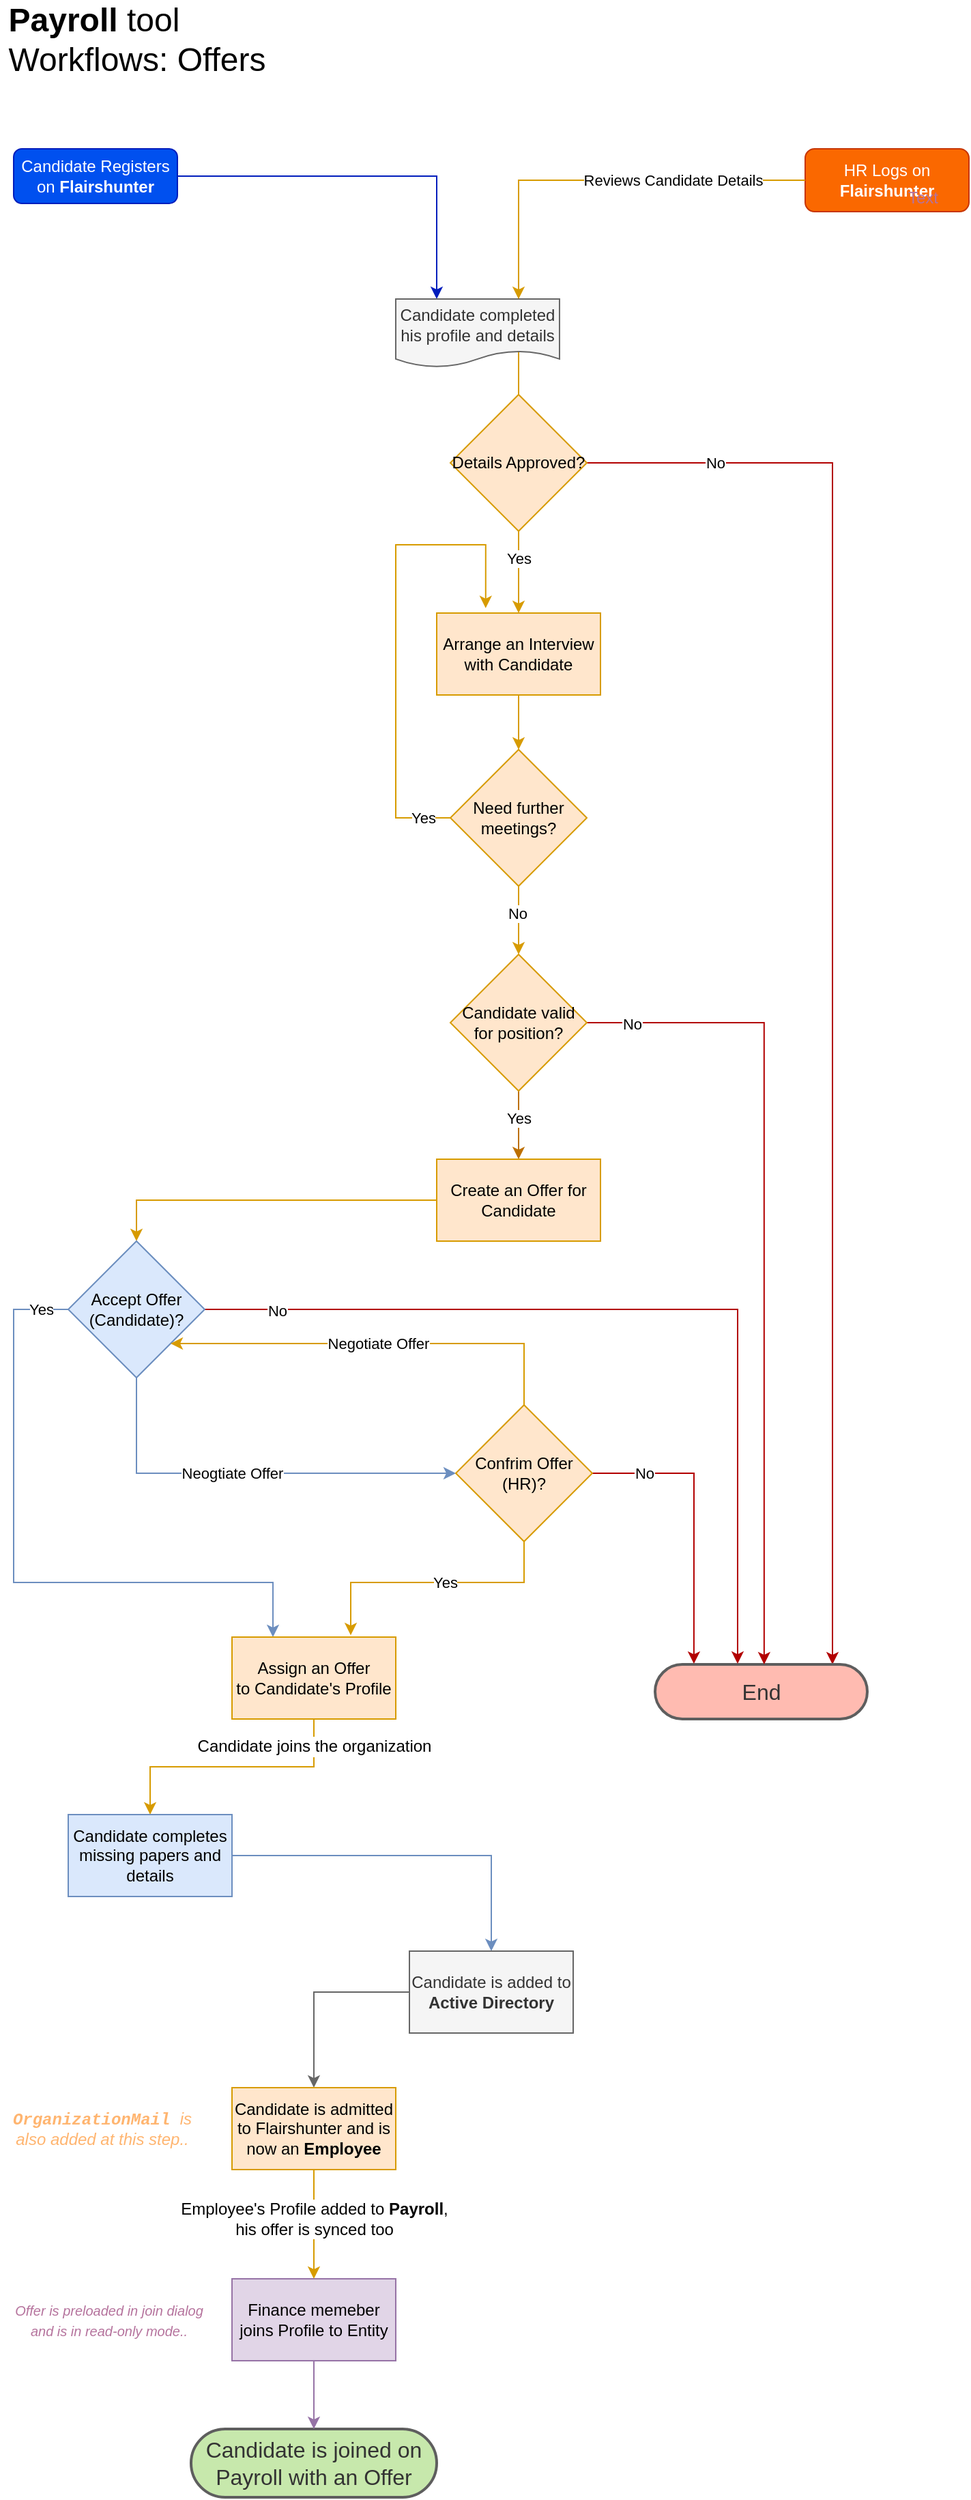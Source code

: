 <mxfile version="14.1.8" type="device"><diagram id="C5RBs43oDa-KdzZeNtuy" name="Page-1"><mxGraphModel dx="4291" dy="1894" grid="1" gridSize="10" guides="1" tooltips="1" connect="1" arrows="1" fold="1" page="1" pageScale="1" pageWidth="827" pageHeight="1169" background="none" math="0" shadow="0"><root><mxCell id="WIyWlLk6GJQsqaUBKTNV-0"/><mxCell id="WIyWlLk6GJQsqaUBKTNV-1" parent="WIyWlLk6GJQsqaUBKTNV-0"/><mxCell id="Tgw4BIce7xjcWa8McLJo-4" style="edgeStyle=orthogonalEdgeStyle;rounded=0;orthogonalLoop=1;jettySize=auto;html=1;entryX=0.25;entryY=0;entryDx=0;entryDy=0;fillColor=#0050ef;strokeColor=#001DBC;" edge="1" parent="WIyWlLk6GJQsqaUBKTNV-1" source="WIyWlLk6GJQsqaUBKTNV-3" target="Tgw4BIce7xjcWa8McLJo-0"><mxGeometry relative="1" as="geometry"/></mxCell><mxCell id="WIyWlLk6GJQsqaUBKTNV-3" value="Candidate Registers on &lt;b&gt;Flairshunter&lt;/b&gt;" style="rounded=1;whiteSpace=wrap;html=1;fontSize=12;glass=0;strokeWidth=1;shadow=0;strokeColor=#001DBC;fillColor=#0050ef;fontColor=#ffffff;" parent="WIyWlLk6GJQsqaUBKTNV-1" vertex="1"><mxGeometry x="40" y="140" width="120" height="40" as="geometry"/></mxCell><mxCell id="Q8JQTxx8B9CcguM59kPZ-55" value="&lt;div style=&quot;text-align: left&quot;&gt;&lt;font style=&quot;font-size: 24px&quot;&gt;&lt;b&gt;Payroll &lt;/b&gt;tool&lt;/font&gt;&lt;/div&gt;&lt;font style=&quot;font-size: 24px&quot;&gt;&lt;div style=&quot;text-align: left&quot;&gt;&lt;span&gt;Workflows: Offers&lt;/span&gt;&lt;/div&gt;&lt;/font&gt;" style="text;html=1;align=center;verticalAlign=middle;resizable=0;points=[];autosize=1;" parent="WIyWlLk6GJQsqaUBKTNV-1" vertex="1"><mxGeometry x="30" y="40" width="200" height="40" as="geometry"/></mxCell><mxCell id="Tgw4BIce7xjcWa8McLJo-1" value="HR Logs on &lt;b&gt;Flairshunter&lt;/b&gt;" style="rounded=1;whiteSpace=wrap;html=1;fontSize=12;glass=0;strokeWidth=1;shadow=0;fillColor=#fa6800;strokeColor=#C73500;fontColor=#ffffff;" vertex="1" parent="WIyWlLk6GJQsqaUBKTNV-1"><mxGeometry x="620" y="140" width="120" height="46" as="geometry"/></mxCell><mxCell id="Tgw4BIce7xjcWa8McLJo-82" value="Text" style="text;html=1;align=center;verticalAlign=middle;resizable=0;points=[];autosize=1;fontColor=#B5739D;" vertex="1" parent="Tgw4BIce7xjcWa8McLJo-1"><mxGeometry x="66" y="26" width="40" height="20" as="geometry"/></mxCell><mxCell id="Tgw4BIce7xjcWa8McLJo-16" style="edgeStyle=orthogonalEdgeStyle;rounded=0;orthogonalLoop=1;jettySize=auto;html=1;fillColor=#e51400;strokeColor=#B20000;" edge="1" parent="WIyWlLk6GJQsqaUBKTNV-1" source="Tgw4BIce7xjcWa8McLJo-8" target="Tgw4BIce7xjcWa8McLJo-11"><mxGeometry relative="1" as="geometry"><Array as="points"><mxPoint x="640" y="370"/></Array></mxGeometry></mxCell><mxCell id="Tgw4BIce7xjcWa8McLJo-17" value="No" style="edgeLabel;html=1;align=center;verticalAlign=middle;resizable=0;points=[];" vertex="1" connectable="0" parent="Tgw4BIce7xjcWa8McLJo-16"><mxGeometry x="-0.824" relative="1" as="geometry"><mxPoint as="offset"/></mxGeometry></mxCell><mxCell id="Tgw4BIce7xjcWa8McLJo-19" style="edgeStyle=orthogonalEdgeStyle;rounded=0;orthogonalLoop=1;jettySize=auto;html=1;endArrow=none;endFill=0;fillColor=#ffe6cc;strokeColor=#d79b00;" edge="1" parent="WIyWlLk6GJQsqaUBKTNV-1" source="Tgw4BIce7xjcWa8McLJo-8"><mxGeometry relative="1" as="geometry"><mxPoint x="410" y="240" as="targetPoint"/></mxGeometry></mxCell><mxCell id="Tgw4BIce7xjcWa8McLJo-20" style="edgeStyle=orthogonalEdgeStyle;rounded=0;orthogonalLoop=1;jettySize=auto;html=1;endArrow=classic;endFill=1;fillColor=#ffe6cc;strokeColor=#d79b00;" edge="1" parent="WIyWlLk6GJQsqaUBKTNV-1" source="Tgw4BIce7xjcWa8McLJo-8" target="Tgw4BIce7xjcWa8McLJo-18"><mxGeometry relative="1" as="geometry"/></mxCell><mxCell id="Tgw4BIce7xjcWa8McLJo-21" value="Yes" style="edgeLabel;html=1;align=center;verticalAlign=middle;resizable=0;points=[];" vertex="1" connectable="0" parent="Tgw4BIce7xjcWa8McLJo-20"><mxGeometry x="-0.329" relative="1" as="geometry"><mxPoint as="offset"/></mxGeometry></mxCell><mxCell id="Tgw4BIce7xjcWa8McLJo-8" value="Details Approved?" style="rhombus;whiteSpace=wrap;html=1;fillColor=#ffe6cc;strokeColor=#d79b00;" vertex="1" parent="WIyWlLk6GJQsqaUBKTNV-1"><mxGeometry x="360" y="320" width="100" height="100" as="geometry"/></mxCell><UserObject label="End" lucidchartObjectId="mKVaoxjv1l-B" id="Tgw4BIce7xjcWa8McLJo-11"><mxCell style="html=1;overflow=block;blockSpacing=1;whiteSpace=wrap;rounded=1;arcSize=50;whiteSpace=wrap;fontSize=16;fontColor=#333333;spacing=4;strokeColor=#5e5e5e;strokeOpacity=100;fillOpacity=100;fillColor=#ffbbb1;strokeWidth=2;" vertex="1" parent="WIyWlLk6GJQsqaUBKTNV-1"><mxGeometry x="510" y="1250" width="155.5" height="40" as="geometry"/></mxCell></UserObject><mxCell id="Tgw4BIce7xjcWa8McLJo-23" style="edgeStyle=orthogonalEdgeStyle;rounded=0;orthogonalLoop=1;jettySize=auto;html=1;entryX=0.5;entryY=0;entryDx=0;entryDy=0;endArrow=classic;endFill=1;fillColor=#ffe6cc;strokeColor=#d79b00;" edge="1" parent="WIyWlLk6GJQsqaUBKTNV-1" source="Tgw4BIce7xjcWa8McLJo-18" target="Tgw4BIce7xjcWa8McLJo-22"><mxGeometry relative="1" as="geometry"/></mxCell><mxCell id="Tgw4BIce7xjcWa8McLJo-18" value="Arrange an Interview with Candidate" style="rounded=1;whiteSpace=wrap;html=1;arcSize=0;fillColor=#ffe6cc;strokeColor=#d79b00;" vertex="1" parent="WIyWlLk6GJQsqaUBKTNV-1"><mxGeometry x="350" y="480" width="120" height="60" as="geometry"/></mxCell><mxCell id="Tgw4BIce7xjcWa8McLJo-0" value="Candidate completed his profile and details" style="shape=document;whiteSpace=wrap;html=1;boundedLbl=1;strokeColor=#666666;fillColor=#f5f5f5;fontColor=#333333;size=0.242;" vertex="1" parent="WIyWlLk6GJQsqaUBKTNV-1"><mxGeometry x="319.99" y="250" width="120" height="50" as="geometry"/></mxCell><mxCell id="Tgw4BIce7xjcWa8McLJo-24" style="edgeStyle=orthogonalEdgeStyle;rounded=0;orthogonalLoop=1;jettySize=auto;html=1;endArrow=classic;endFill=1;entryX=0.299;entryY=-0.06;entryDx=0;entryDy=0;entryPerimeter=0;fillColor=#ffe6cc;strokeColor=#d79b00;" edge="1" parent="WIyWlLk6GJQsqaUBKTNV-1" source="Tgw4BIce7xjcWa8McLJo-22" target="Tgw4BIce7xjcWa8McLJo-18"><mxGeometry relative="1" as="geometry"><mxPoint x="290" y="430" as="targetPoint"/><Array as="points"><mxPoint x="320" y="630"/><mxPoint x="320" y="430"/><mxPoint x="386" y="430"/></Array></mxGeometry></mxCell><mxCell id="Tgw4BIce7xjcWa8McLJo-26" value="Yes" style="edgeLabel;html=1;align=center;verticalAlign=middle;resizable=0;points=[];" vertex="1" connectable="0" parent="Tgw4BIce7xjcWa8McLJo-24"><mxGeometry x="-0.925" y="1" relative="1" as="geometry"><mxPoint x="-6.8" y="-1" as="offset"/></mxGeometry></mxCell><mxCell id="Tgw4BIce7xjcWa8McLJo-30" value="" style="edgeStyle=orthogonalEdgeStyle;rounded=0;orthogonalLoop=1;jettySize=auto;html=1;endArrow=classic;endFill=1;fillColor=#ffe6cc;strokeColor=#d79b00;" edge="1" parent="WIyWlLk6GJQsqaUBKTNV-1" source="Tgw4BIce7xjcWa8McLJo-22" target="Tgw4BIce7xjcWa8McLJo-29"><mxGeometry relative="1" as="geometry"/></mxCell><mxCell id="Tgw4BIce7xjcWa8McLJo-33" value="No" style="edgeLabel;html=1;align=center;verticalAlign=middle;resizable=0;points=[];" vertex="1" connectable="0" parent="Tgw4BIce7xjcWa8McLJo-30"><mxGeometry x="-0.662" y="-1" relative="1" as="geometry"><mxPoint y="11.43" as="offset"/></mxGeometry></mxCell><mxCell id="Tgw4BIce7xjcWa8McLJo-22" value="Need further meetings?" style="rhombus;whiteSpace=wrap;html=1;fillColor=#ffe6cc;strokeColor=#d79b00;" vertex="1" parent="WIyWlLk6GJQsqaUBKTNV-1"><mxGeometry x="360" y="580" width="100" height="100" as="geometry"/></mxCell><mxCell id="Tgw4BIce7xjcWa8McLJo-31" style="edgeStyle=orthogonalEdgeStyle;rounded=0;orthogonalLoop=1;jettySize=auto;html=1;endArrow=classic;endFill=1;exitX=1;exitY=0.5;exitDx=0;exitDy=0;entryX=0.514;entryY=0;entryDx=0;entryDy=0;entryPerimeter=0;fillColor=#e51400;strokeColor=#B20000;" edge="1" parent="WIyWlLk6GJQsqaUBKTNV-1" source="Tgw4BIce7xjcWa8McLJo-29" target="Tgw4BIce7xjcWa8McLJo-11"><mxGeometry relative="1" as="geometry"><mxPoint x="590" y="1250" as="targetPoint"/><Array as="points"><mxPoint x="590" y="780"/></Array></mxGeometry></mxCell><mxCell id="Tgw4BIce7xjcWa8McLJo-32" value="No" style="edgeLabel;html=1;align=center;verticalAlign=middle;resizable=0;points=[];" vertex="1" connectable="0" parent="Tgw4BIce7xjcWa8McLJo-31"><mxGeometry x="-0.89" y="-1" relative="1" as="geometry"><mxPoint as="offset"/></mxGeometry></mxCell><mxCell id="Tgw4BIce7xjcWa8McLJo-37" value="" style="edgeStyle=orthogonalEdgeStyle;rounded=0;orthogonalLoop=1;jettySize=auto;html=1;endArrow=classic;endFill=1;entryX=0.5;entryY=0;entryDx=0;entryDy=0;fillColor=#f0a30a;strokeColor=#BD7000;" edge="1" parent="WIyWlLk6GJQsqaUBKTNV-1" source="Tgw4BIce7xjcWa8McLJo-29" target="Tgw4BIce7xjcWa8McLJo-36"><mxGeometry relative="1" as="geometry"/></mxCell><mxCell id="Tgw4BIce7xjcWa8McLJo-38" value="Yes" style="edgeLabel;html=1;align=center;verticalAlign=middle;resizable=0;points=[];" vertex="1" connectable="0" parent="Tgw4BIce7xjcWa8McLJo-37"><mxGeometry x="-0.227" y="2" relative="1" as="geometry"><mxPoint x="-1.99" as="offset"/></mxGeometry></mxCell><mxCell id="Tgw4BIce7xjcWa8McLJo-29" value="Candidate valid for position?" style="rhombus;whiteSpace=wrap;html=1;fillColor=#ffe6cc;strokeColor=#d79b00;" vertex="1" parent="WIyWlLk6GJQsqaUBKTNV-1"><mxGeometry x="360" y="730" width="100" height="100" as="geometry"/></mxCell><mxCell id="Tgw4BIce7xjcWa8McLJo-41" style="edgeStyle=orthogonalEdgeStyle;rounded=0;orthogonalLoop=1;jettySize=auto;html=1;entryX=0.5;entryY=0;entryDx=0;entryDy=0;endArrow=classic;endFill=1;fillColor=#ffe6cc;strokeColor=#d79b00;" edge="1" parent="WIyWlLk6GJQsqaUBKTNV-1" source="Tgw4BIce7xjcWa8McLJo-36" target="Tgw4BIce7xjcWa8McLJo-39"><mxGeometry relative="1" as="geometry"/></mxCell><mxCell id="Tgw4BIce7xjcWa8McLJo-36" value="Create an Offer for Candidate" style="whiteSpace=wrap;html=1;fillColor=#ffe6cc;strokeColor=#d79b00;" vertex="1" parent="WIyWlLk6GJQsqaUBKTNV-1"><mxGeometry x="350" y="880" width="120" height="60" as="geometry"/></mxCell><mxCell id="Tgw4BIce7xjcWa8McLJo-42" style="edgeStyle=orthogonalEdgeStyle;rounded=0;orthogonalLoop=1;jettySize=auto;html=1;exitX=1;exitY=0.5;exitDx=0;exitDy=0;endArrow=classic;endFill=1;entryX=0.389;entryY=-0.012;entryDx=0;entryDy=0;entryPerimeter=0;fillColor=#e51400;strokeColor=#B20000;" edge="1" parent="WIyWlLk6GJQsqaUBKTNV-1" source="Tgw4BIce7xjcWa8McLJo-39" target="Tgw4BIce7xjcWa8McLJo-11"><mxGeometry relative="1" as="geometry"><mxPoint x="570" y="1250" as="targetPoint"/><Array as="points"><mxPoint x="570" y="990"/></Array></mxGeometry></mxCell><mxCell id="Tgw4BIce7xjcWa8McLJo-43" value="No" style="edgeLabel;html=1;align=center;verticalAlign=middle;resizable=0;points=[];" vertex="1" connectable="0" parent="Tgw4BIce7xjcWa8McLJo-42"><mxGeometry x="-0.839" y="-1" relative="1" as="geometry"><mxPoint as="offset"/></mxGeometry></mxCell><mxCell id="Tgw4BIce7xjcWa8McLJo-49" style="edgeStyle=orthogonalEdgeStyle;rounded=0;orthogonalLoop=1;jettySize=auto;html=1;entryX=0;entryY=0.5;entryDx=0;entryDy=0;endArrow=classic;endFill=1;fillColor=#dae8fc;strokeColor=#6c8ebf;" edge="1" parent="WIyWlLk6GJQsqaUBKTNV-1" source="Tgw4BIce7xjcWa8McLJo-39" target="Tgw4BIce7xjcWa8McLJo-48"><mxGeometry relative="1" as="geometry"><Array as="points"><mxPoint x="130" y="1110"/></Array></mxGeometry></mxCell><mxCell id="Tgw4BIce7xjcWa8McLJo-50" value="Neogtiate Offer" style="edgeLabel;html=1;align=center;verticalAlign=middle;resizable=0;points=[];" vertex="1" connectable="0" parent="Tgw4BIce7xjcWa8McLJo-49"><mxGeometry x="-0.088" y="-2" relative="1" as="geometry"><mxPoint x="1.4" y="-2.02" as="offset"/></mxGeometry></mxCell><mxCell id="Tgw4BIce7xjcWa8McLJo-61" style="edgeStyle=orthogonalEdgeStyle;rounded=0;orthogonalLoop=1;jettySize=auto;html=1;endArrow=classic;endFill=1;entryX=0.25;entryY=0;entryDx=0;entryDy=0;fillColor=#dae8fc;strokeColor=#6c8ebf;" edge="1" parent="WIyWlLk6GJQsqaUBKTNV-1" source="Tgw4BIce7xjcWa8McLJo-39" target="Tgw4BIce7xjcWa8McLJo-57"><mxGeometry relative="1" as="geometry"><mxPoint x="50" y="1220" as="targetPoint"/><Array as="points"><mxPoint x="40" y="990"/><mxPoint x="40" y="1190"/><mxPoint x="230" y="1190"/></Array></mxGeometry></mxCell><mxCell id="Tgw4BIce7xjcWa8McLJo-62" value="Yes" style="edgeLabel;html=1;align=center;verticalAlign=middle;resizable=0;points=[];" vertex="1" connectable="0" parent="Tgw4BIce7xjcWa8McLJo-61"><mxGeometry x="-0.925" relative="1" as="geometry"><mxPoint x="-2.5" as="offset"/></mxGeometry></mxCell><mxCell id="Tgw4BIce7xjcWa8McLJo-39" value="Accept Offer (Candidate)?" style="rhombus;whiteSpace=wrap;html=1;fillColor=#dae8fc;strokeColor=#6c8ebf;" vertex="1" parent="WIyWlLk6GJQsqaUBKTNV-1"><mxGeometry x="80" y="940" width="100" height="100" as="geometry"/></mxCell><mxCell id="Tgw4BIce7xjcWa8McLJo-52" style="edgeStyle=orthogonalEdgeStyle;rounded=0;orthogonalLoop=1;jettySize=auto;html=1;entryX=1;entryY=1;entryDx=0;entryDy=0;endArrow=classic;endFill=1;fillColor=#ffe6cc;strokeColor=#d79b00;" edge="1" parent="WIyWlLk6GJQsqaUBKTNV-1" source="Tgw4BIce7xjcWa8McLJo-48" target="Tgw4BIce7xjcWa8McLJo-39"><mxGeometry relative="1" as="geometry"><Array as="points"><mxPoint x="414" y="1015"/></Array></mxGeometry></mxCell><mxCell id="Tgw4BIce7xjcWa8McLJo-53" value="Negotiate Offer" style="edgeLabel;html=1;align=center;verticalAlign=middle;resizable=0;points=[];" vertex="1" connectable="0" parent="Tgw4BIce7xjcWa8McLJo-52"><mxGeometry x="0.004" relative="1" as="geometry"><mxPoint as="offset"/></mxGeometry></mxCell><mxCell id="Tgw4BIce7xjcWa8McLJo-54" style="edgeStyle=orthogonalEdgeStyle;rounded=0;orthogonalLoop=1;jettySize=auto;html=1;entryX=0.183;entryY=-0.011;entryDx=0;entryDy=0;entryPerimeter=0;endArrow=classic;endFill=1;fillColor=#e51400;strokeColor=#B20000;" edge="1" parent="WIyWlLk6GJQsqaUBKTNV-1" source="Tgw4BIce7xjcWa8McLJo-48" target="Tgw4BIce7xjcWa8McLJo-11"><mxGeometry relative="1" as="geometry"/></mxCell><mxCell id="Tgw4BIce7xjcWa8McLJo-55" value="No" style="edgeLabel;html=1;align=center;verticalAlign=middle;resizable=0;points=[];" vertex="1" connectable="0" parent="Tgw4BIce7xjcWa8McLJo-54"><mxGeometry x="-0.647" relative="1" as="geometry"><mxPoint as="offset"/></mxGeometry></mxCell><mxCell id="Tgw4BIce7xjcWa8McLJo-59" style="edgeStyle=orthogonalEdgeStyle;rounded=0;orthogonalLoop=1;jettySize=auto;html=1;endArrow=classic;endFill=1;entryX=0.721;entryY=-0.023;entryDx=0;entryDy=0;entryPerimeter=0;fillColor=#ffe6cc;strokeColor=#d79b00;" edge="1" parent="WIyWlLk6GJQsqaUBKTNV-1" source="Tgw4BIce7xjcWa8McLJo-48" target="Tgw4BIce7xjcWa8McLJo-57"><mxGeometry relative="1" as="geometry"><mxPoint x="299" y="1210" as="targetPoint"/><Array as="points"><mxPoint x="414" y="1190"/><mxPoint x="287" y="1190"/><mxPoint x="287" y="1229"/></Array></mxGeometry></mxCell><mxCell id="Tgw4BIce7xjcWa8McLJo-60" value="Yes" style="edgeLabel;html=1;align=center;verticalAlign=middle;resizable=0;points=[];" vertex="1" connectable="0" parent="Tgw4BIce7xjcWa8McLJo-59"><mxGeometry x="-0.182" relative="1" as="geometry"><mxPoint x="-8.29" as="offset"/></mxGeometry></mxCell><mxCell id="Tgw4BIce7xjcWa8McLJo-48" value="Confrim Offer (HR)?" style="rhombus;whiteSpace=wrap;html=1;fillColor=#ffe6cc;strokeColor=#d79b00;" vertex="1" parent="WIyWlLk6GJQsqaUBKTNV-1"><mxGeometry x="364" y="1060" width="100" height="100" as="geometry"/></mxCell><UserObject label="Candidate is joined on Payroll with an Offer" lucidchartObjectId="rJVaWQaTZlaL" id="Tgw4BIce7xjcWa8McLJo-56"><mxCell style="html=1;overflow=block;blockSpacing=1;whiteSpace=wrap;rounded=1;arcSize=50;whiteSpace=wrap;fontSize=16;fontColor=#333333;spacing=4;strokeColor=#5e5e5e;strokeOpacity=100;fillOpacity=100;fillColor=#c7e8ac;strokeWidth=2;" vertex="1" parent="WIyWlLk6GJQsqaUBKTNV-1"><mxGeometry x="169.99" y="1810" width="180" height="50" as="geometry"/></mxCell></UserObject><mxCell id="Tgw4BIce7xjcWa8McLJo-74" style="edgeStyle=orthogonalEdgeStyle;rounded=0;orthogonalLoop=1;jettySize=auto;html=1;entryX=0.5;entryY=0;entryDx=0;entryDy=0;endArrow=classic;endFill=1;fillColor=#ffe6cc;strokeColor=#d79b00;" edge="1" parent="WIyWlLk6GJQsqaUBKTNV-1" source="Tgw4BIce7xjcWa8McLJo-57" target="Tgw4BIce7xjcWa8McLJo-64"><mxGeometry relative="1" as="geometry"/></mxCell><mxCell id="Tgw4BIce7xjcWa8McLJo-75" value="&lt;span style=&quot;font-size: 12px ; background-color: rgb(255 , 255 , 255)&quot;&gt;Candidate joins the organization&lt;/span&gt;" style="edgeLabel;html=1;align=center;verticalAlign=middle;resizable=0;points=[];" vertex="1" connectable="0" parent="Tgw4BIce7xjcWa8McLJo-74"><mxGeometry x="-0.16" relative="1" as="geometry"><mxPoint x="44.67" y="-15" as="offset"/></mxGeometry></mxCell><mxCell id="Tgw4BIce7xjcWa8McLJo-57" value="Assign an Offer&lt;br&gt;to Candidate's Profile" style="whiteSpace=wrap;html=1;fillColor=#ffe6cc;strokeColor=#d79b00;" vertex="1" parent="WIyWlLk6GJQsqaUBKTNV-1"><mxGeometry x="200" y="1230" width="120" height="60" as="geometry"/></mxCell><mxCell id="Tgw4BIce7xjcWa8McLJo-76" style="edgeStyle=orthogonalEdgeStyle;rounded=0;orthogonalLoop=1;jettySize=auto;html=1;entryX=0.5;entryY=0;entryDx=0;entryDy=0;endArrow=classic;endFill=1;fillColor=#dae8fc;strokeColor=#6c8ebf;" edge="1" parent="WIyWlLk6GJQsqaUBKTNV-1" source="Tgw4BIce7xjcWa8McLJo-64" target="Tgw4BIce7xjcWa8McLJo-65"><mxGeometry relative="1" as="geometry"/></mxCell><mxCell id="Tgw4BIce7xjcWa8McLJo-64" value="Candidate completes missing papers and details" style="whiteSpace=wrap;html=1;fillColor=#dae8fc;strokeColor=#6c8ebf;" vertex="1" parent="WIyWlLk6GJQsqaUBKTNV-1"><mxGeometry x="80.0" y="1360" width="120" height="60" as="geometry"/></mxCell><mxCell id="Tgw4BIce7xjcWa8McLJo-77" style="edgeStyle=orthogonalEdgeStyle;rounded=0;orthogonalLoop=1;jettySize=auto;html=1;entryX=0.5;entryY=0;entryDx=0;entryDy=0;endArrow=classic;endFill=1;fillColor=#f5f5f5;strokeColor=#666666;" edge="1" parent="WIyWlLk6GJQsqaUBKTNV-1" source="Tgw4BIce7xjcWa8McLJo-65" target="Tgw4BIce7xjcWa8McLJo-66"><mxGeometry relative="1" as="geometry"/></mxCell><mxCell id="Tgw4BIce7xjcWa8McLJo-65" value="Candidate is added to &lt;b&gt;Active Directory&lt;/b&gt;" style="whiteSpace=wrap;html=1;fillColor=#f5f5f5;strokeColor=#666666;fontColor=#333333;" vertex="1" parent="WIyWlLk6GJQsqaUBKTNV-1"><mxGeometry x="330" y="1460" width="120" height="60" as="geometry"/></mxCell><mxCell id="Tgw4BIce7xjcWa8McLJo-78" style="edgeStyle=orthogonalEdgeStyle;rounded=0;orthogonalLoop=1;jettySize=auto;html=1;entryX=0.5;entryY=0;entryDx=0;entryDy=0;endArrow=classic;endFill=1;fillColor=#ffe6cc;strokeColor=#d79b00;" edge="1" parent="WIyWlLk6GJQsqaUBKTNV-1" source="Tgw4BIce7xjcWa8McLJo-66" target="Tgw4BIce7xjcWa8McLJo-71"><mxGeometry relative="1" as="geometry"/></mxCell><mxCell id="Tgw4BIce7xjcWa8McLJo-79" value="&lt;span style=&quot;font-size: 12px&quot;&gt;Employee's Profile added to&amp;nbsp;&lt;/span&gt;&lt;b style=&quot;font-size: 12px&quot;&gt;Payroll&lt;/b&gt;&lt;span style=&quot;font-size: 12px&quot;&gt;, &lt;br&gt;his offer is synced too&lt;/span&gt;" style="edgeLabel;html=1;align=center;verticalAlign=middle;resizable=0;points=[];labelBackgroundColor=#FFFFFF;" vertex="1" connectable="0" parent="Tgw4BIce7xjcWa8McLJo-78"><mxGeometry x="-0.157" y="1" relative="1" as="geometry"><mxPoint x="-1" y="2.07" as="offset"/></mxGeometry></mxCell><mxCell id="Tgw4BIce7xjcWa8McLJo-66" value="Candidate is admitted to Flairshunter and is now an &lt;b&gt;Employee&lt;/b&gt;" style="whiteSpace=wrap;html=1;fillColor=#ffe6cc;strokeColor=#d79b00;" vertex="1" parent="WIyWlLk6GJQsqaUBKTNV-1"><mxGeometry x="199.99" y="1560" width="120" height="60" as="geometry"/></mxCell><mxCell id="Tgw4BIce7xjcWa8McLJo-67" value="&lt;font face=&quot;Courier New&quot;&gt;&lt;b&gt;OrganizationMail &lt;/b&gt;&lt;/font&gt;is also added at this step.." style="text;html=1;strokeColor=none;fillColor=none;align=center;verticalAlign=middle;whiteSpace=wrap;rounded=0;fontStyle=2;fontColor=#FFB570;" vertex="1" parent="WIyWlLk6GJQsqaUBKTNV-1"><mxGeometry x="30" y="1580" width="150" height="20" as="geometry"/></mxCell><mxCell id="Tgw4BIce7xjcWa8McLJo-81" style="edgeStyle=orthogonalEdgeStyle;rounded=0;orthogonalLoop=1;jettySize=auto;html=1;entryX=0.5;entryY=0;entryDx=0;entryDy=0;endArrow=classic;endFill=1;fillColor=#e1d5e7;strokeColor=#9673a6;" edge="1" parent="WIyWlLk6GJQsqaUBKTNV-1" source="Tgw4BIce7xjcWa8McLJo-71" target="Tgw4BIce7xjcWa8McLJo-56"><mxGeometry relative="1" as="geometry"/></mxCell><mxCell id="Tgw4BIce7xjcWa8McLJo-71" value="Finance memeber joins Profile to Entity" style="whiteSpace=wrap;html=1;fillColor=#e1d5e7;strokeColor=#9673a6;" vertex="1" parent="WIyWlLk6GJQsqaUBKTNV-1"><mxGeometry x="199.99" y="1700" width="120" height="60" as="geometry"/></mxCell><mxCell id="Tgw4BIce7xjcWa8McLJo-72" value="&lt;font size=&quot;1&quot;&gt;Offer is preloaded in join dialog and is in read-only mode..&lt;/font&gt;" style="text;html=1;strokeColor=none;fillColor=none;align=center;verticalAlign=middle;whiteSpace=wrap;rounded=0;fontStyle=2;fontColor=#B5739D;" vertex="1" parent="WIyWlLk6GJQsqaUBKTNV-1"><mxGeometry x="40" y="1720" width="140" height="20" as="geometry"/></mxCell><mxCell id="Tgw4BIce7xjcWa8McLJo-5" style="edgeStyle=orthogonalEdgeStyle;rounded=0;orthogonalLoop=1;jettySize=auto;html=1;entryX=0.75;entryY=0;entryDx=0;entryDy=0;fillColor=#ffe6cc;strokeColor=#d79b00;" edge="1" parent="WIyWlLk6GJQsqaUBKTNV-1" source="Tgw4BIce7xjcWa8McLJo-1" target="Tgw4BIce7xjcWa8McLJo-0"><mxGeometry relative="1" as="geometry"/></mxCell><mxCell id="Tgw4BIce7xjcWa8McLJo-6" value="Reviews Candidate Details" style="edgeLabel;html=1;align=center;verticalAlign=middle;resizable=0;points=[];" vertex="1" connectable="0" parent="Tgw4BIce7xjcWa8McLJo-5"><mxGeometry x="-0.503" y="-1" relative="1" as="geometry"><mxPoint x="-23.33" y="1" as="offset"/></mxGeometry></mxCell></root></mxGraphModel></diagram></mxfile>